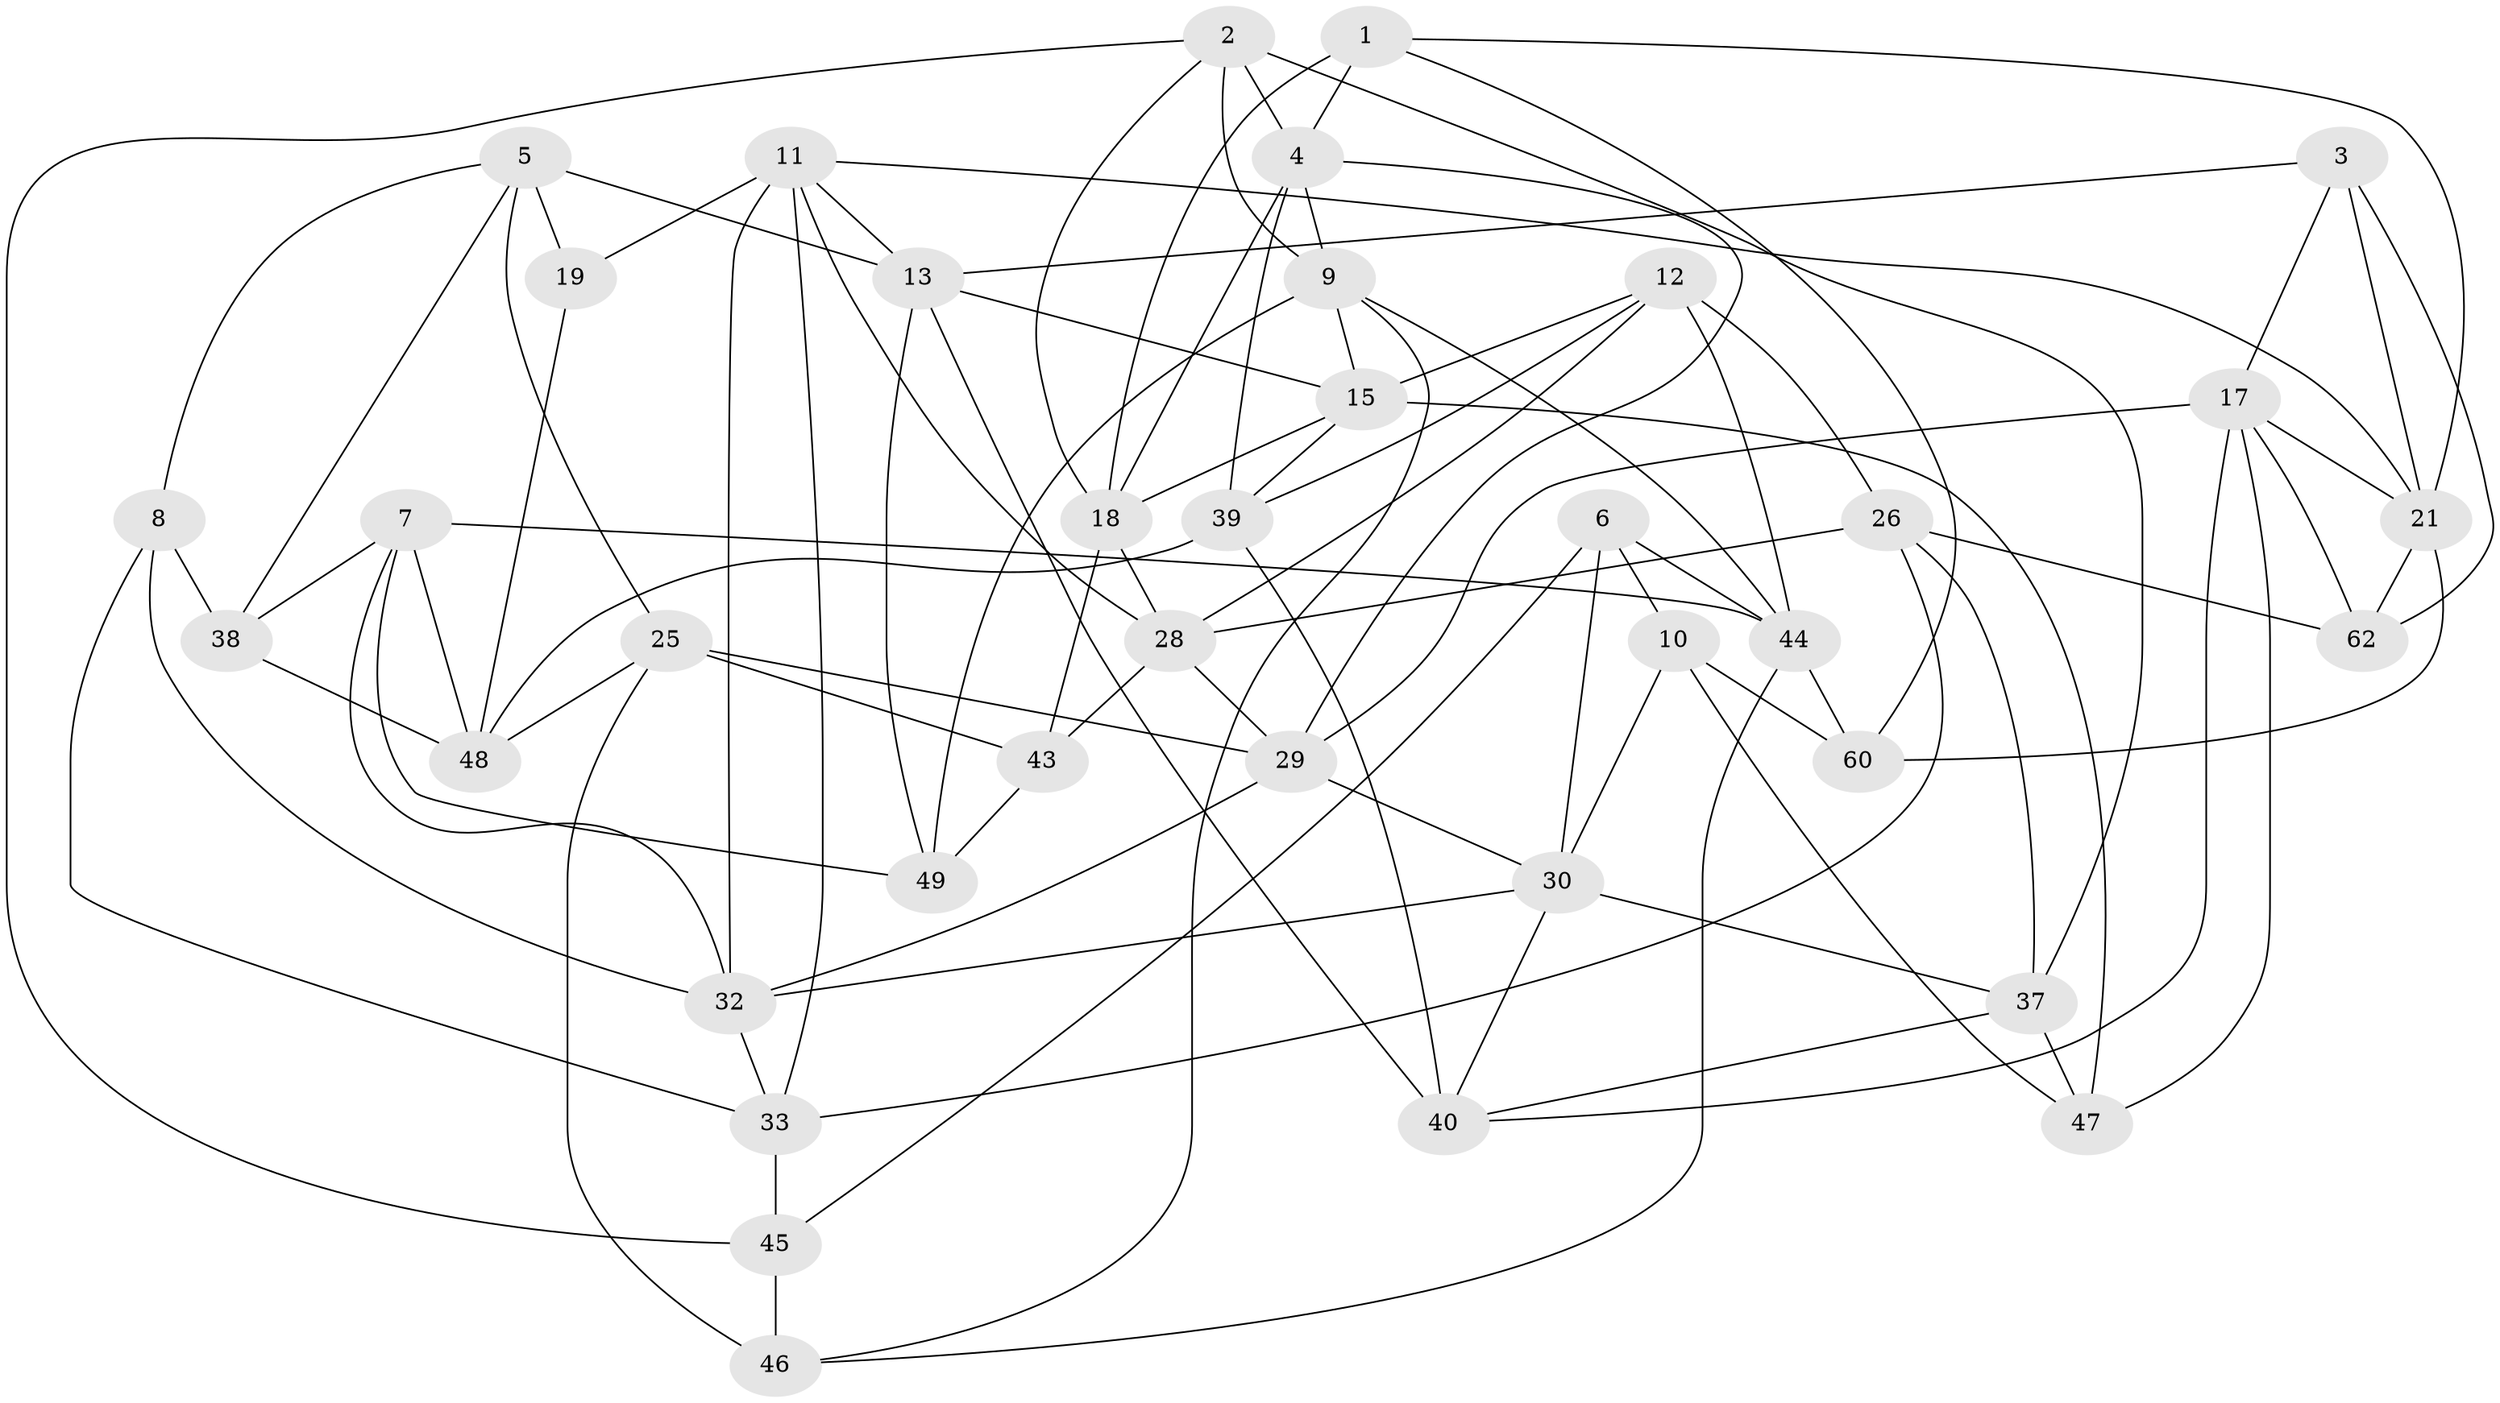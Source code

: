 // Generated by graph-tools (version 1.1) at 2025/24/03/03/25 07:24:23]
// undirected, 38 vertices, 94 edges
graph export_dot {
graph [start="1"]
  node [color=gray90,style=filled];
  1;
  2 [super="+36"];
  3;
  4 [super="+24"];
  5 [super="+16"];
  6;
  7 [super="+20"];
  8;
  9 [super="+31"];
  10;
  11 [super="+14"];
  12 [super="+22"];
  13 [super="+58"];
  15 [super="+23"];
  17 [super="+27"];
  18 [super="+42"];
  19;
  21 [super="+35"];
  25 [super="+61"];
  26 [super="+53"];
  28 [super="+34"];
  29 [super="+59"];
  30 [super="+50"];
  32 [super="+41"];
  33 [super="+54"];
  37 [super="+56"];
  38;
  39 [super="+64"];
  40 [super="+55"];
  43;
  44 [super="+51"];
  45 [super="+63"];
  46 [super="+57"];
  47;
  48 [super="+52"];
  49;
  60;
  62;
  1 -- 18;
  1 -- 60;
  1 -- 21;
  1 -- 4;
  2 -- 18;
  2 -- 9;
  2 -- 4;
  2 -- 45;
  2 -- 37 [weight=2];
  3 -- 21;
  3 -- 13;
  3 -- 62;
  3 -- 17;
  4 -- 39;
  4 -- 18;
  4 -- 29;
  4 -- 9;
  5 -- 19 [weight=2];
  5 -- 8;
  5 -- 25;
  5 -- 13;
  5 -- 38;
  6 -- 30;
  6 -- 10;
  6 -- 44;
  6 -- 45;
  7 -- 48 [weight=2];
  7 -- 49;
  7 -- 32;
  7 -- 44;
  7 -- 38;
  8 -- 38;
  8 -- 33;
  8 -- 32;
  9 -- 44;
  9 -- 15;
  9 -- 46;
  9 -- 49;
  10 -- 47;
  10 -- 60;
  10 -- 30;
  11 -- 19;
  11 -- 13;
  11 -- 32;
  11 -- 33;
  11 -- 21;
  11 -- 28;
  12 -- 15;
  12 -- 26 [weight=2];
  12 -- 44;
  12 -- 39;
  12 -- 28;
  13 -- 40;
  13 -- 49;
  13 -- 15;
  15 -- 47;
  15 -- 18;
  15 -- 39;
  17 -- 62;
  17 -- 29;
  17 -- 47;
  17 -- 40;
  17 -- 21;
  18 -- 43;
  18 -- 28;
  19 -- 48;
  21 -- 60;
  21 -- 62;
  25 -- 48;
  25 -- 43;
  25 -- 29;
  25 -- 46 [weight=2];
  26 -- 33;
  26 -- 37;
  26 -- 62;
  26 -- 28;
  28 -- 43;
  28 -- 29;
  29 -- 30;
  29 -- 32;
  30 -- 40;
  30 -- 32;
  30 -- 37;
  32 -- 33;
  33 -- 45 [weight=2];
  37 -- 47;
  37 -- 40;
  38 -- 48;
  39 -- 40 [weight=2];
  39 -- 48;
  43 -- 49;
  44 -- 60;
  44 -- 46;
  45 -- 46 [weight=2];
}
